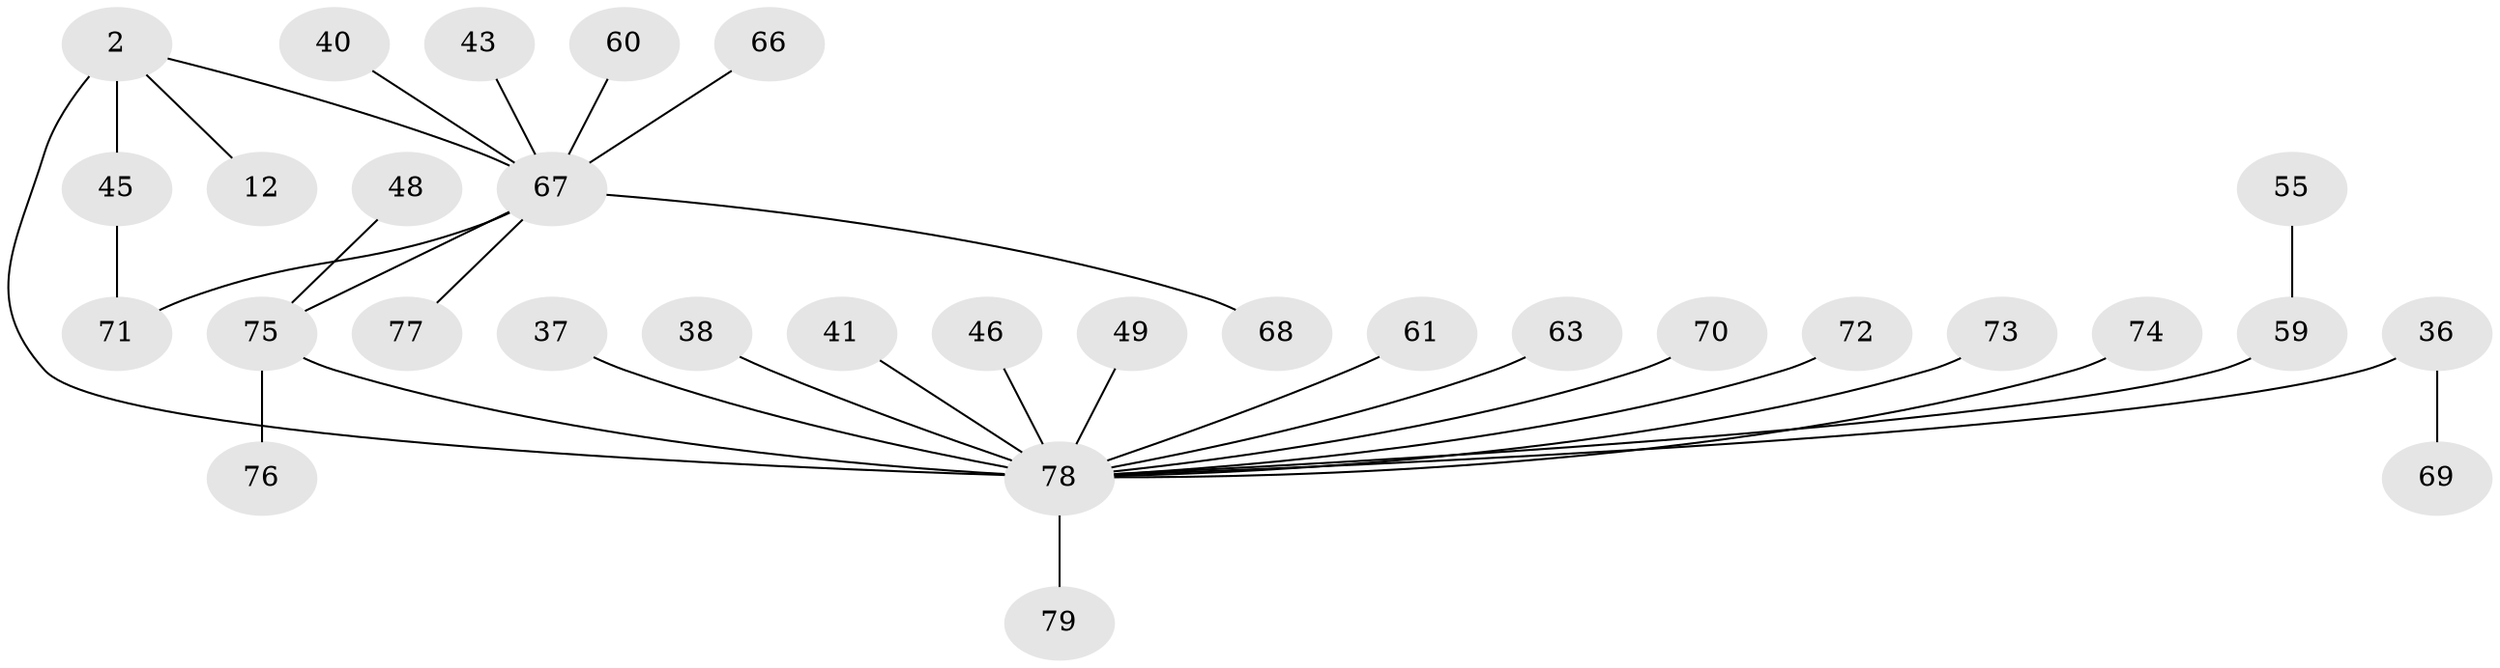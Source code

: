 // original degree distribution, {5: 0.06329113924050633, 14: 0.012658227848101266, 11: 0.012658227848101266, 8: 0.012658227848101266, 4: 0.05063291139240506, 2: 0.21518987341772153, 10: 0.012658227848101266, 3: 0.13924050632911392, 1: 0.46835443037974683, 6: 0.012658227848101266}
// Generated by graph-tools (version 1.1) at 2025/50/03/04/25 21:50:09]
// undirected, 31 vertices, 32 edges
graph export_dot {
graph [start="1"]
  node [color=gray90,style=filled];
  2;
  12;
  36 [super="+22+15+30"];
  37;
  38 [super="+34"];
  40 [super="+35"];
  41;
  43;
  45 [super="+20"];
  46 [super="+7"];
  48;
  49;
  55;
  59 [super="+53"];
  60;
  61;
  63;
  66 [super="+47"];
  67 [super="+9+8+17+24+32+33"];
  68;
  69;
  70;
  71 [super="+65"];
  72;
  73;
  74;
  75 [super="+54+51+44"];
  76;
  77;
  78 [super="+64+52+56"];
  79;
  2 -- 12;
  2 -- 45 [weight=2];
  2 -- 78 [weight=6];
  2 -- 67 [weight=4];
  36 -- 69;
  36 -- 78 [weight=2];
  37 -- 78;
  38 -- 78;
  40 -- 67;
  41 -- 78;
  43 -- 67;
  45 -- 71;
  46 -- 78;
  48 -- 75;
  49 -- 78;
  55 -- 59;
  59 -- 78 [weight=4];
  60 -- 67;
  61 -- 78;
  63 -- 78;
  66 -- 67;
  67 -- 68;
  67 -- 77;
  67 -- 75;
  67 -- 71;
  70 -- 78;
  72 -- 78;
  73 -- 78;
  74 -- 78;
  75 -- 76;
  75 -- 78 [weight=3];
  78 -- 79;
}
